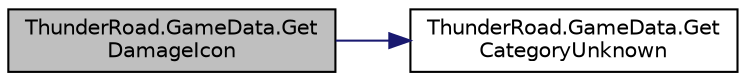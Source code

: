 digraph "ThunderRoad.GameData.GetDamageIcon"
{
 // LATEX_PDF_SIZE
  edge [fontname="Helvetica",fontsize="10",labelfontname="Helvetica",labelfontsize="10"];
  node [fontname="Helvetica",fontsize="10",shape=record];
  rankdir="LR";
  Node1 [label="ThunderRoad.GameData.Get\lDamageIcon",height=0.2,width=0.4,color="black", fillcolor="grey75", style="filled", fontcolor="black",tooltip="Gets the damage icon."];
  Node1 -> Node2 [color="midnightblue",fontsize="10",style="solid",fontname="Helvetica"];
  Node2 [label="ThunderRoad.GameData.Get\lCategoryUnknown",height=0.2,width=0.4,color="black", fillcolor="white", style="filled",URL="$class_thunder_road_1_1_game_data.html#a107ce57b3e139fe3d0644edea197b2d0",tooltip="Gets the category unknown."];
}
